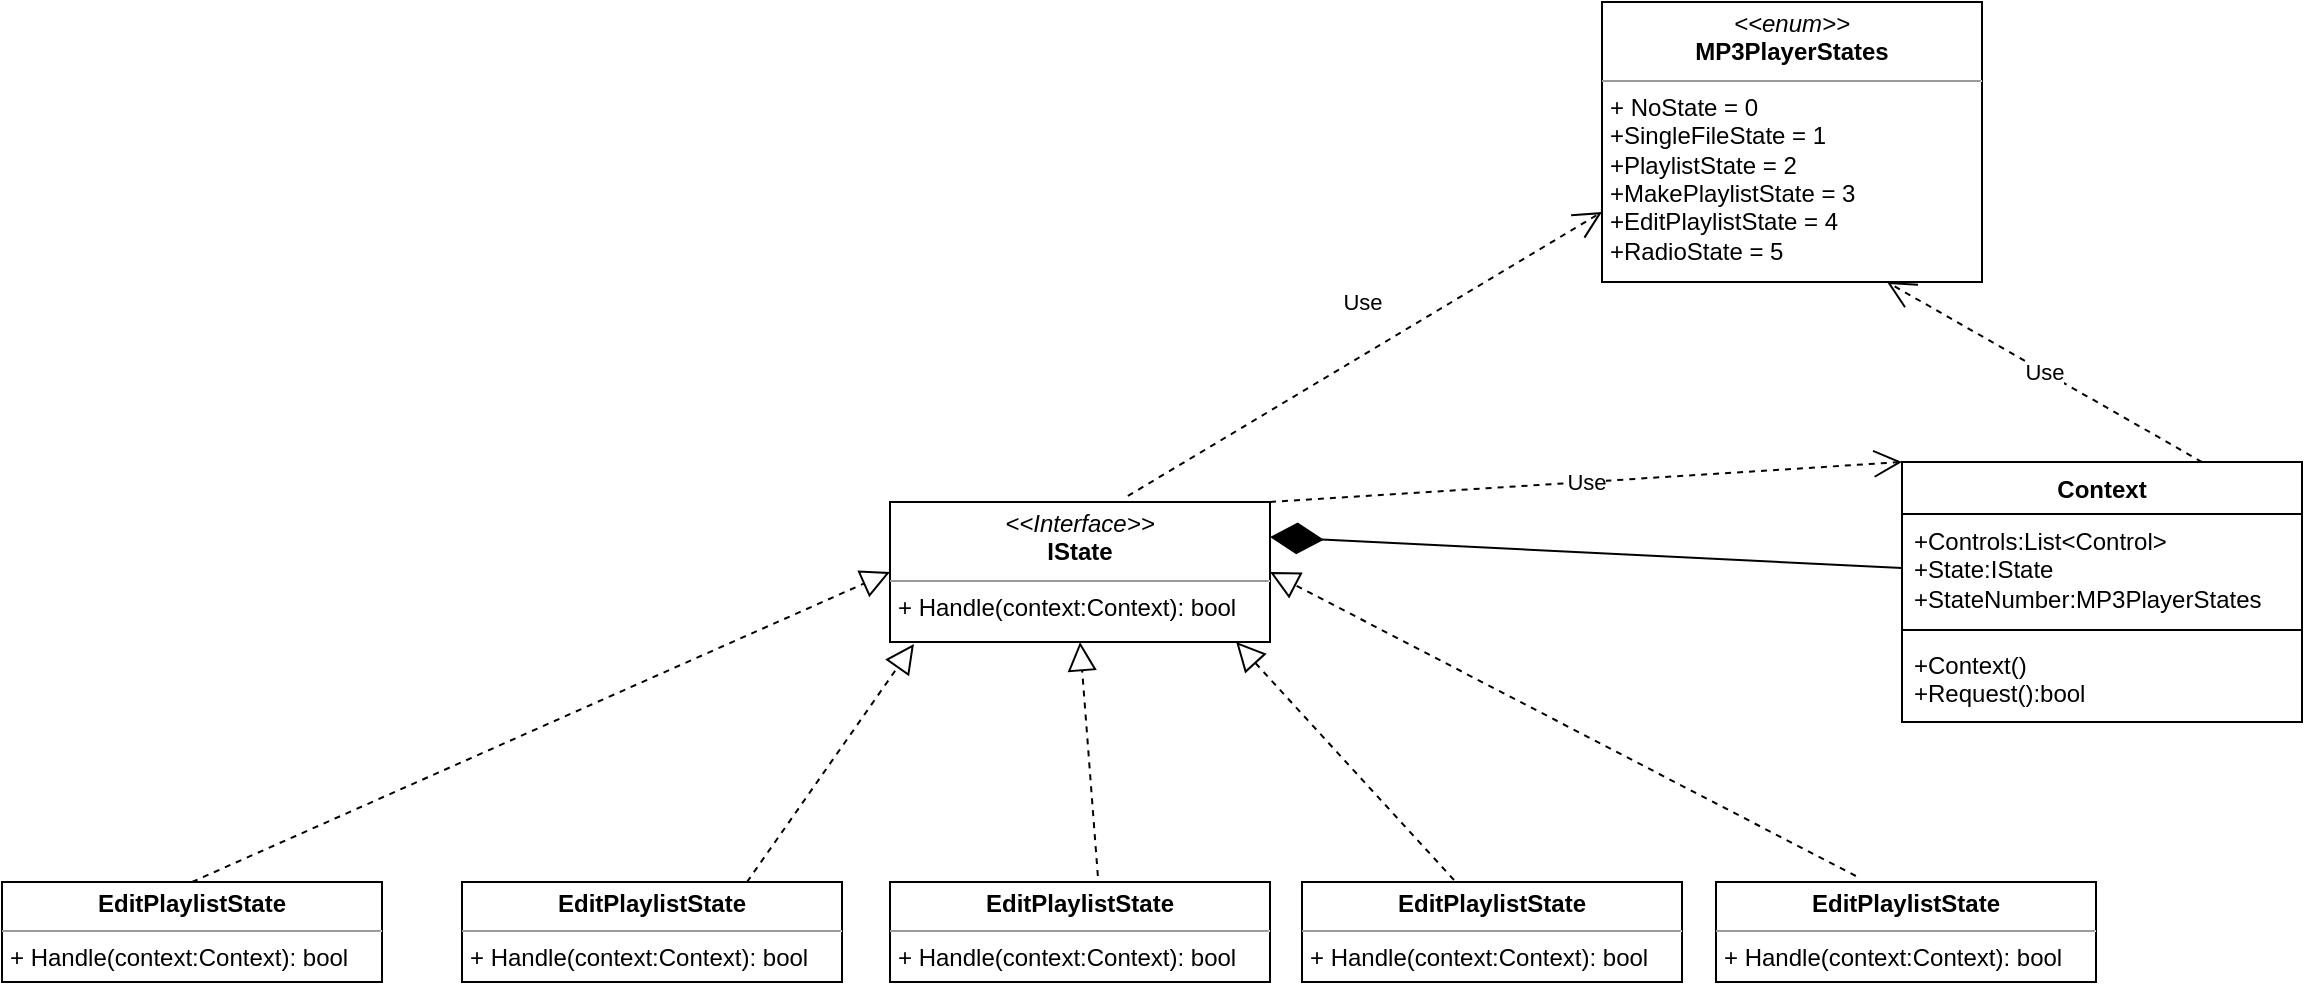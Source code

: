 <mxfile version="21.3.0" type="device">
  <diagram name="Pagina-1" id="NFq5A1NqDJlNdviCNkcV">
    <mxGraphModel dx="1941" dy="1789" grid="1" gridSize="10" guides="1" tooltips="1" connect="1" arrows="1" fold="1" page="1" pageScale="1" pageWidth="827" pageHeight="1169" math="0" shadow="0">
      <root>
        <mxCell id="0" />
        <mxCell id="1" parent="0" />
        <mxCell id="74KAFglhIuSChWJIS1IE-5" value="&lt;p style=&quot;margin:0px;margin-top:4px;text-align:center;&quot;&gt;&lt;i&gt;&amp;lt;&amp;lt;Interface&amp;gt;&amp;gt;&lt;/i&gt;&lt;br&gt;&lt;b&gt;IState&lt;/b&gt;&lt;/p&gt;&lt;hr size=&quot;1&quot;&gt;&lt;p style=&quot;margin:0px;margin-left:4px;&quot;&gt;+ Handle(context:Context): bool&lt;br&gt;&lt;/p&gt;" style="verticalAlign=top;align=left;overflow=fill;fontSize=12;fontFamily=Helvetica;html=1;whiteSpace=wrap;" vertex="1" parent="1">
          <mxGeometry x="414" y="110" width="190" height="70" as="geometry" />
        </mxCell>
        <mxCell id="74KAFglhIuSChWJIS1IE-6" value="&lt;p style=&quot;margin:0px;margin-top:4px;text-align:center;&quot;&gt;&lt;b&gt;EditPlaylistState&lt;/b&gt;&lt;/p&gt;&lt;hr size=&quot;1&quot;&gt;&lt;p style=&quot;margin:0px;margin-left:4px;&quot;&gt;+ Handle(context:Context): bool&lt;br&gt;&lt;/p&gt;" style="verticalAlign=top;align=left;overflow=fill;fontSize=12;fontFamily=Helvetica;html=1;whiteSpace=wrap;" vertex="1" parent="1">
          <mxGeometry x="-30" y="300" width="190" height="50" as="geometry" />
        </mxCell>
        <mxCell id="74KAFglhIuSChWJIS1IE-7" value="&lt;p style=&quot;margin:0px;margin-top:4px;text-align:center;&quot;&gt;&lt;b&gt;EditPlaylistState&lt;/b&gt;&lt;/p&gt;&lt;hr size=&quot;1&quot;&gt;&lt;p style=&quot;margin:0px;margin-left:4px;&quot;&gt;+ Handle(context:Context): bool&lt;br&gt;&lt;/p&gt;" style="verticalAlign=top;align=left;overflow=fill;fontSize=12;fontFamily=Helvetica;html=1;whiteSpace=wrap;" vertex="1" parent="1">
          <mxGeometry x="200" y="300" width="190" height="50" as="geometry" />
        </mxCell>
        <mxCell id="74KAFglhIuSChWJIS1IE-8" value="&lt;p style=&quot;margin:0px;margin-top:4px;text-align:center;&quot;&gt;&lt;b&gt;EditPlaylistState&lt;/b&gt;&lt;/p&gt;&lt;hr size=&quot;1&quot;&gt;&lt;p style=&quot;margin:0px;margin-left:4px;&quot;&gt;+ Handle(context:Context): bool&lt;br&gt;&lt;/p&gt;" style="verticalAlign=top;align=left;overflow=fill;fontSize=12;fontFamily=Helvetica;html=1;whiteSpace=wrap;" vertex="1" parent="1">
          <mxGeometry x="414" y="300" width="190" height="50" as="geometry" />
        </mxCell>
        <mxCell id="74KAFglhIuSChWJIS1IE-9" value="&lt;p style=&quot;margin:0px;margin-top:4px;text-align:center;&quot;&gt;&lt;b&gt;EditPlaylistState&lt;/b&gt;&lt;/p&gt;&lt;hr size=&quot;1&quot;&gt;&lt;p style=&quot;margin:0px;margin-left:4px;&quot;&gt;+ Handle(context:Context): bool&lt;br&gt;&lt;/p&gt;" style="verticalAlign=top;align=left;overflow=fill;fontSize=12;fontFamily=Helvetica;html=1;whiteSpace=wrap;" vertex="1" parent="1">
          <mxGeometry x="620" y="300" width="190" height="50" as="geometry" />
        </mxCell>
        <mxCell id="74KAFglhIuSChWJIS1IE-10" value="&lt;p style=&quot;margin:0px;margin-top:4px;text-align:center;&quot;&gt;&lt;b&gt;EditPlaylistState&lt;/b&gt;&lt;/p&gt;&lt;hr size=&quot;1&quot;&gt;&lt;p style=&quot;margin:0px;margin-left:4px;&quot;&gt;+ Handle(context:Context): bool&lt;br&gt;&lt;/p&gt;" style="verticalAlign=top;align=left;overflow=fill;fontSize=12;fontFamily=Helvetica;html=1;whiteSpace=wrap;" vertex="1" parent="1">
          <mxGeometry x="827" y="300" width="190" height="50" as="geometry" />
        </mxCell>
        <mxCell id="74KAFglhIuSChWJIS1IE-11" value="" style="endArrow=block;dashed=1;endFill=0;endSize=12;html=1;rounded=0;entryX=0;entryY=0.5;entryDx=0;entryDy=0;exitX=0.5;exitY=0;exitDx=0;exitDy=0;" edge="1" parent="1" source="74KAFglhIuSChWJIS1IE-6" target="74KAFglhIuSChWJIS1IE-5">
          <mxGeometry width="160" relative="1" as="geometry">
            <mxPoint x="430" y="320" as="sourcePoint" />
            <mxPoint x="590" y="320" as="targetPoint" />
          </mxGeometry>
        </mxCell>
        <mxCell id="74KAFglhIuSChWJIS1IE-12" value="" style="endArrow=block;dashed=1;endFill=0;endSize=12;html=1;rounded=0;entryX=0.063;entryY=1.014;entryDx=0;entryDy=0;exitX=0.75;exitY=0;exitDx=0;exitDy=0;entryPerimeter=0;" edge="1" parent="1" source="74KAFglhIuSChWJIS1IE-7" target="74KAFglhIuSChWJIS1IE-5">
          <mxGeometry width="160" relative="1" as="geometry">
            <mxPoint x="75" y="310" as="sourcePoint" />
            <mxPoint x="424" y="155" as="targetPoint" />
          </mxGeometry>
        </mxCell>
        <mxCell id="74KAFglhIuSChWJIS1IE-13" value="" style="endArrow=block;dashed=1;endFill=0;endSize=12;html=1;rounded=0;entryX=0.5;entryY=1;entryDx=0;entryDy=0;exitX=0.547;exitY=-0.06;exitDx=0;exitDy=0;exitPerimeter=0;" edge="1" parent="1" source="74KAFglhIuSChWJIS1IE-8" target="74KAFglhIuSChWJIS1IE-5">
          <mxGeometry width="160" relative="1" as="geometry">
            <mxPoint x="461" y="265" as="sourcePoint" />
            <mxPoint x="810" y="110" as="targetPoint" />
          </mxGeometry>
        </mxCell>
        <mxCell id="74KAFglhIuSChWJIS1IE-14" value="" style="endArrow=block;dashed=1;endFill=0;endSize=12;html=1;rounded=0;entryX=0.911;entryY=1;entryDx=0;entryDy=0;exitX=0.4;exitY=-0.02;exitDx=0;exitDy=0;exitPerimeter=0;entryPerimeter=0;" edge="1" parent="1" source="74KAFglhIuSChWJIS1IE-9" target="74KAFglhIuSChWJIS1IE-5">
          <mxGeometry width="160" relative="1" as="geometry">
            <mxPoint x="600" y="245" as="sourcePoint" />
            <mxPoint x="949" y="90" as="targetPoint" />
          </mxGeometry>
        </mxCell>
        <mxCell id="74KAFglhIuSChWJIS1IE-15" value="" style="endArrow=block;dashed=1;endFill=0;endSize=12;html=1;rounded=0;entryX=1;entryY=0.5;entryDx=0;entryDy=0;exitX=0.368;exitY=-0.06;exitDx=0;exitDy=0;exitPerimeter=0;" edge="1" parent="1" source="74KAFglhIuSChWJIS1IE-10" target="74KAFglhIuSChWJIS1IE-5">
          <mxGeometry width="160" relative="1" as="geometry">
            <mxPoint x="750" y="255" as="sourcePoint" />
            <mxPoint x="1099" y="100" as="targetPoint" />
          </mxGeometry>
        </mxCell>
        <mxCell id="74KAFglhIuSChWJIS1IE-16" value="Context" style="swimlane;fontStyle=1;align=center;verticalAlign=top;childLayout=stackLayout;horizontal=1;startSize=26;horizontalStack=0;resizeParent=1;resizeParentMax=0;resizeLast=0;collapsible=1;marginBottom=0;whiteSpace=wrap;html=1;" vertex="1" parent="1">
          <mxGeometry x="920" y="90" width="200" height="130" as="geometry" />
        </mxCell>
        <mxCell id="74KAFglhIuSChWJIS1IE-17" value="&lt;div&gt;+Controls:List&amp;lt;Control&amp;gt;&amp;nbsp;&lt;/div&gt;&lt;div&gt;+State:IState&lt;/div&gt;&lt;div&gt;+StateNumber:MP3PlayerStates&amp;nbsp;&lt;/div&gt;" style="text;strokeColor=none;fillColor=none;align=left;verticalAlign=top;spacingLeft=4;spacingRight=4;overflow=hidden;rotatable=0;points=[[0,0.5],[1,0.5]];portConstraint=eastwest;whiteSpace=wrap;html=1;" vertex="1" parent="74KAFglhIuSChWJIS1IE-16">
          <mxGeometry y="26" width="200" height="54" as="geometry" />
        </mxCell>
        <mxCell id="74KAFglhIuSChWJIS1IE-18" value="" style="line;strokeWidth=1;fillColor=none;align=left;verticalAlign=middle;spacingTop=-1;spacingLeft=3;spacingRight=3;rotatable=0;labelPosition=right;points=[];portConstraint=eastwest;strokeColor=inherit;" vertex="1" parent="74KAFglhIuSChWJIS1IE-16">
          <mxGeometry y="80" width="200" height="8" as="geometry" />
        </mxCell>
        <mxCell id="74KAFglhIuSChWJIS1IE-19" value="&lt;div&gt;+Context()&lt;/div&gt;&lt;div&gt;+Request():bool&lt;/div&gt;" style="text;strokeColor=none;fillColor=none;align=left;verticalAlign=top;spacingLeft=4;spacingRight=4;overflow=hidden;rotatable=0;points=[[0,0.5],[1,0.5]];portConstraint=eastwest;whiteSpace=wrap;html=1;" vertex="1" parent="74KAFglhIuSChWJIS1IE-16">
          <mxGeometry y="88" width="200" height="42" as="geometry" />
        </mxCell>
        <mxCell id="74KAFglhIuSChWJIS1IE-20" value="Use" style="endArrow=open;endSize=12;dashed=1;html=1;rounded=0;exitX=1;exitY=0;exitDx=0;exitDy=0;entryX=0;entryY=0;entryDx=0;entryDy=0;" edge="1" parent="1" source="74KAFglhIuSChWJIS1IE-5" target="74KAFglhIuSChWJIS1IE-16">
          <mxGeometry width="160" relative="1" as="geometry">
            <mxPoint x="740" y="320" as="sourcePoint" />
            <mxPoint x="900" y="320" as="targetPoint" />
          </mxGeometry>
        </mxCell>
        <mxCell id="74KAFglhIuSChWJIS1IE-22" value="" style="endArrow=diamondThin;endFill=1;endSize=24;html=1;rounded=0;exitX=0;exitY=0.5;exitDx=0;exitDy=0;entryX=1;entryY=0.25;entryDx=0;entryDy=0;" edge="1" parent="1" source="74KAFglhIuSChWJIS1IE-17" target="74KAFglhIuSChWJIS1IE-5">
          <mxGeometry width="160" relative="1" as="geometry">
            <mxPoint x="740" y="320" as="sourcePoint" />
            <mxPoint x="900" y="320" as="targetPoint" />
          </mxGeometry>
        </mxCell>
        <mxCell id="74KAFglhIuSChWJIS1IE-27" value="&lt;p style=&quot;margin:0px;margin-top:4px;text-align:center;&quot;&gt;&lt;i&gt;&amp;lt;&amp;lt;enum&amp;gt;&amp;gt;&lt;/i&gt;&lt;br&gt;&lt;b&gt;MP3PlayerStates&lt;/b&gt;&lt;/p&gt;&lt;hr size=&quot;1&quot;&gt;&lt;p style=&quot;margin:0px;margin-left:4px;&quot;&gt;+&amp;nbsp;NoState = 0&lt;br&gt;&lt;/p&gt;&lt;p style=&quot;margin:0px;margin-left:4px;&quot;&gt;+SingleFileState = 1&lt;/p&gt;&lt;p style=&quot;margin:0px;margin-left:4px;&quot;&gt;+PlaylistState = 2&lt;/p&gt;&lt;p style=&quot;margin:0px;margin-left:4px;&quot;&gt;+MakePlaylistState = 3&lt;/p&gt;&lt;p style=&quot;margin:0px;margin-left:4px;&quot;&gt;+EditPlaylistState = 4&lt;/p&gt;&lt;p style=&quot;margin:0px;margin-left:4px;&quot;&gt;+RadioState = 5&lt;/p&gt;" style="verticalAlign=top;align=left;overflow=fill;fontSize=12;fontFamily=Helvetica;html=1;whiteSpace=wrap;" vertex="1" parent="1">
          <mxGeometry x="770" y="-140" width="190" height="140" as="geometry" />
        </mxCell>
        <mxCell id="74KAFglhIuSChWJIS1IE-28" value="Use" style="endArrow=open;endSize=12;dashed=1;html=1;rounded=0;entryX=0;entryY=0.75;entryDx=0;entryDy=0;exitX=0.626;exitY=-0.043;exitDx=0;exitDy=0;exitPerimeter=0;" edge="1" parent="1" source="74KAFglhIuSChWJIS1IE-5" target="74KAFglhIuSChWJIS1IE-27">
          <mxGeometry x="0.087" y="23" width="160" relative="1" as="geometry">
            <mxPoint x="680" y="120" as="sourcePoint" />
            <mxPoint x="840" y="120" as="targetPoint" />
            <mxPoint as="offset" />
          </mxGeometry>
        </mxCell>
        <mxCell id="74KAFglhIuSChWJIS1IE-29" value="Use" style="endArrow=open;endSize=12;dashed=1;html=1;rounded=0;entryX=0.75;entryY=1;entryDx=0;entryDy=0;exitX=0.75;exitY=0;exitDx=0;exitDy=0;" edge="1" parent="1" source="74KAFglhIuSChWJIS1IE-16" target="74KAFglhIuSChWJIS1IE-27">
          <mxGeometry width="160" relative="1" as="geometry">
            <mxPoint x="680" y="120" as="sourcePoint" />
            <mxPoint x="840" y="120" as="targetPoint" />
          </mxGeometry>
        </mxCell>
      </root>
    </mxGraphModel>
  </diagram>
</mxfile>
